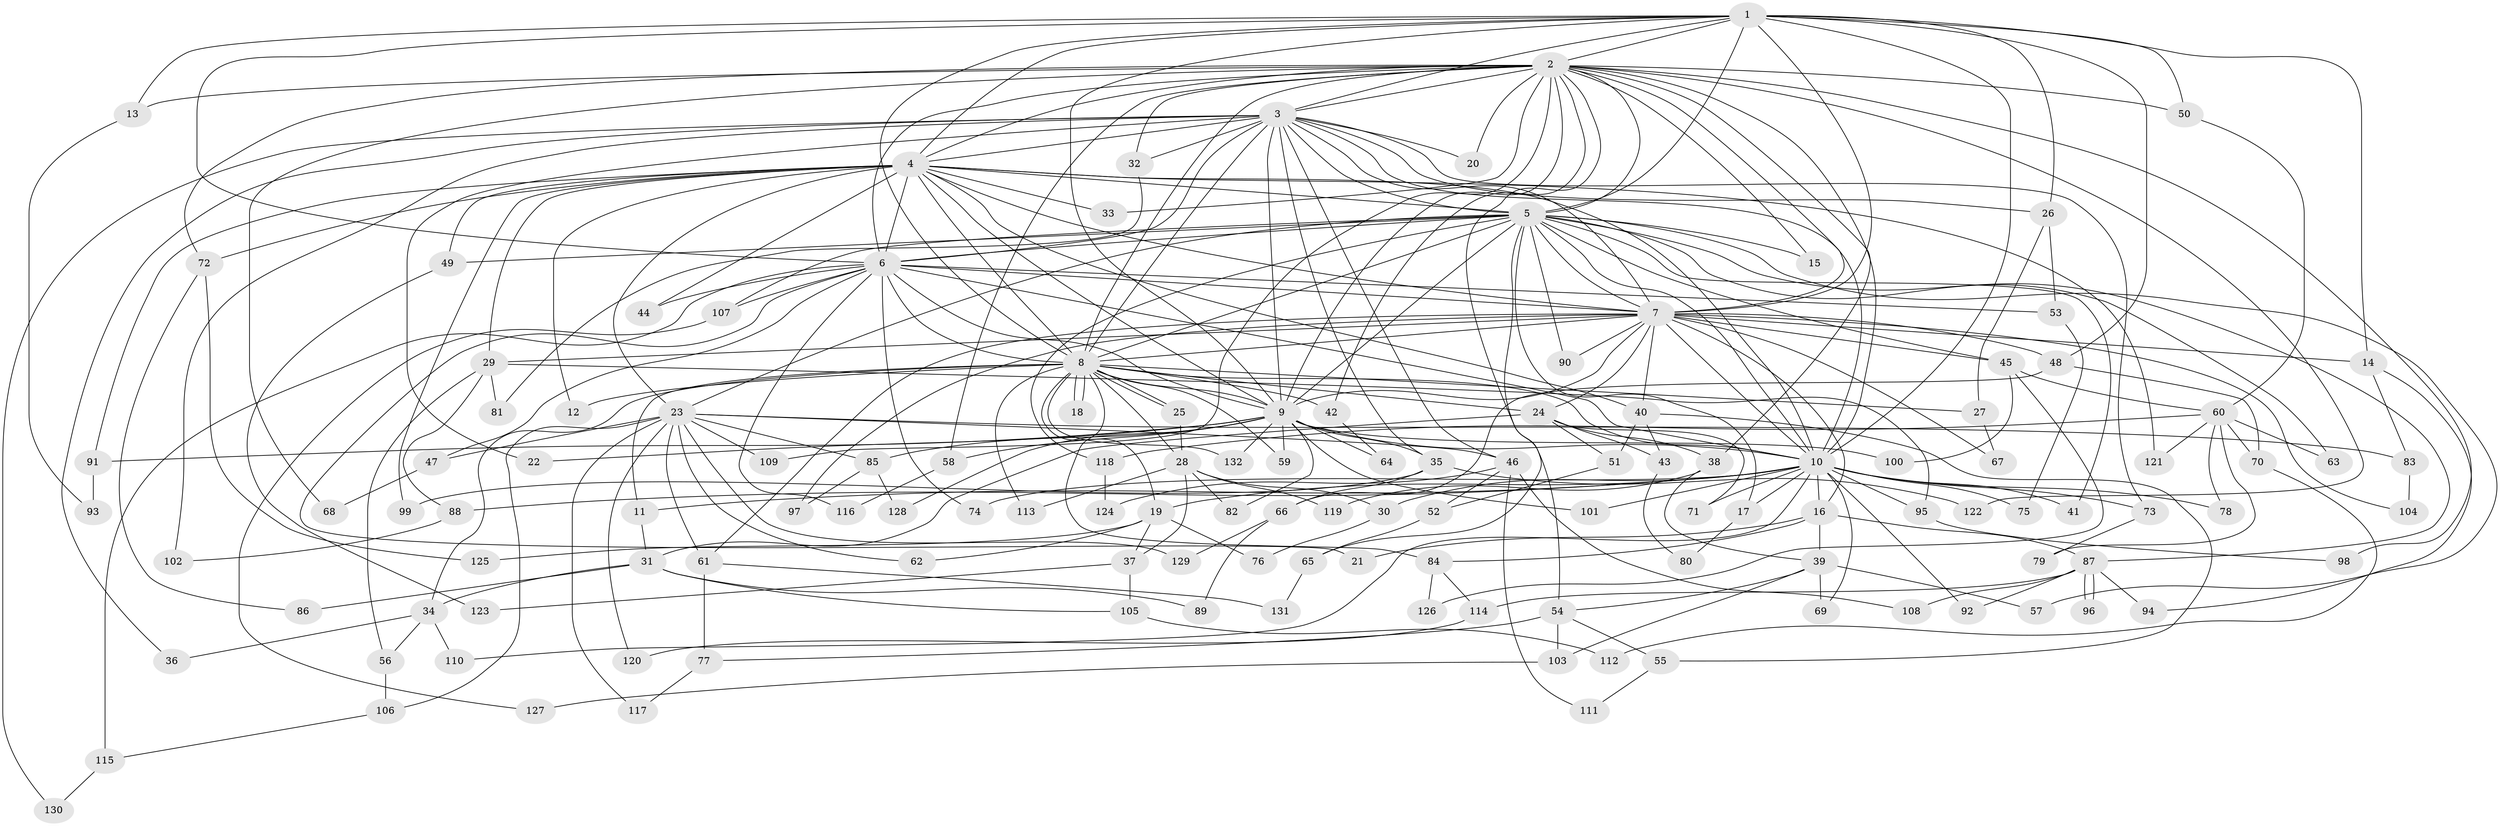 // coarse degree distribution, {12: 0.010309278350515464, 30: 0.010309278350515464, 19: 0.020618556701030927, 26: 0.010309278350515464, 18: 0.010309278350515464, 16: 0.010309278350515464, 24: 0.010309278350515464, 3: 0.24742268041237114, 2: 0.422680412371134, 4: 0.07216494845360824, 6: 0.07216494845360824, 1: 0.020618556701030927, 14: 0.010309278350515464, 11: 0.010309278350515464, 5: 0.041237113402061855, 8: 0.010309278350515464, 9: 0.010309278350515464}
// Generated by graph-tools (version 1.1) at 2025/51/02/27/25 19:51:47]
// undirected, 132 vertices, 289 edges
graph export_dot {
graph [start="1"]
  node [color=gray90,style=filled];
  1;
  2;
  3;
  4;
  5;
  6;
  7;
  8;
  9;
  10;
  11;
  12;
  13;
  14;
  15;
  16;
  17;
  18;
  19;
  20;
  21;
  22;
  23;
  24;
  25;
  26;
  27;
  28;
  29;
  30;
  31;
  32;
  33;
  34;
  35;
  36;
  37;
  38;
  39;
  40;
  41;
  42;
  43;
  44;
  45;
  46;
  47;
  48;
  49;
  50;
  51;
  52;
  53;
  54;
  55;
  56;
  57;
  58;
  59;
  60;
  61;
  62;
  63;
  64;
  65;
  66;
  67;
  68;
  69;
  70;
  71;
  72;
  73;
  74;
  75;
  76;
  77;
  78;
  79;
  80;
  81;
  82;
  83;
  84;
  85;
  86;
  87;
  88;
  89;
  90;
  91;
  92;
  93;
  94;
  95;
  96;
  97;
  98;
  99;
  100;
  101;
  102;
  103;
  104;
  105;
  106;
  107;
  108;
  109;
  110;
  111;
  112;
  113;
  114;
  115;
  116;
  117;
  118;
  119;
  120;
  121;
  122;
  123;
  124;
  125;
  126;
  127;
  128;
  129;
  130;
  131;
  132;
  1 -- 2;
  1 -- 3;
  1 -- 4;
  1 -- 5;
  1 -- 6;
  1 -- 7;
  1 -- 8;
  1 -- 9;
  1 -- 10;
  1 -- 13;
  1 -- 14;
  1 -- 26;
  1 -- 48;
  1 -- 50;
  2 -- 3;
  2 -- 4;
  2 -- 5;
  2 -- 6;
  2 -- 7;
  2 -- 8;
  2 -- 9;
  2 -- 10;
  2 -- 13;
  2 -- 15;
  2 -- 20;
  2 -- 32;
  2 -- 33;
  2 -- 38;
  2 -- 42;
  2 -- 50;
  2 -- 54;
  2 -- 58;
  2 -- 68;
  2 -- 72;
  2 -- 98;
  2 -- 109;
  2 -- 122;
  3 -- 4;
  3 -- 5;
  3 -- 6;
  3 -- 7;
  3 -- 8;
  3 -- 9;
  3 -- 10;
  3 -- 20;
  3 -- 22;
  3 -- 26;
  3 -- 32;
  3 -- 35;
  3 -- 36;
  3 -- 46;
  3 -- 73;
  3 -- 102;
  3 -- 130;
  4 -- 5;
  4 -- 6;
  4 -- 7;
  4 -- 8;
  4 -- 9;
  4 -- 10;
  4 -- 12;
  4 -- 23;
  4 -- 29;
  4 -- 33;
  4 -- 40;
  4 -- 44;
  4 -- 49;
  4 -- 72;
  4 -- 91;
  4 -- 99;
  4 -- 121;
  5 -- 6;
  5 -- 7;
  5 -- 8;
  5 -- 9;
  5 -- 10;
  5 -- 15;
  5 -- 17;
  5 -- 23;
  5 -- 41;
  5 -- 45;
  5 -- 49;
  5 -- 57;
  5 -- 63;
  5 -- 65;
  5 -- 87;
  5 -- 90;
  5 -- 107;
  5 -- 118;
  6 -- 7;
  6 -- 8;
  6 -- 9;
  6 -- 10;
  6 -- 21;
  6 -- 44;
  6 -- 47;
  6 -- 53;
  6 -- 74;
  6 -- 107;
  6 -- 115;
  6 -- 116;
  7 -- 8;
  7 -- 9;
  7 -- 10;
  7 -- 14;
  7 -- 16;
  7 -- 24;
  7 -- 29;
  7 -- 40;
  7 -- 45;
  7 -- 48;
  7 -- 61;
  7 -- 67;
  7 -- 90;
  7 -- 97;
  7 -- 104;
  8 -- 9;
  8 -- 10;
  8 -- 11;
  8 -- 12;
  8 -- 18;
  8 -- 18;
  8 -- 19;
  8 -- 24;
  8 -- 25;
  8 -- 25;
  8 -- 27;
  8 -- 28;
  8 -- 34;
  8 -- 42;
  8 -- 59;
  8 -- 84;
  8 -- 113;
  8 -- 132;
  9 -- 10;
  9 -- 22;
  9 -- 35;
  9 -- 58;
  9 -- 59;
  9 -- 64;
  9 -- 82;
  9 -- 85;
  9 -- 91;
  9 -- 100;
  9 -- 101;
  9 -- 128;
  9 -- 132;
  10 -- 11;
  10 -- 16;
  10 -- 17;
  10 -- 19;
  10 -- 30;
  10 -- 41;
  10 -- 69;
  10 -- 71;
  10 -- 73;
  10 -- 74;
  10 -- 75;
  10 -- 78;
  10 -- 88;
  10 -- 92;
  10 -- 95;
  10 -- 101;
  10 -- 110;
  11 -- 31;
  13 -- 93;
  14 -- 83;
  14 -- 94;
  16 -- 21;
  16 -- 39;
  16 -- 84;
  16 -- 87;
  17 -- 80;
  19 -- 37;
  19 -- 62;
  19 -- 76;
  19 -- 125;
  23 -- 46;
  23 -- 47;
  23 -- 61;
  23 -- 62;
  23 -- 83;
  23 -- 85;
  23 -- 106;
  23 -- 109;
  23 -- 117;
  23 -- 120;
  23 -- 129;
  24 -- 31;
  24 -- 38;
  24 -- 43;
  24 -- 51;
  24 -- 71;
  25 -- 28;
  26 -- 27;
  26 -- 53;
  27 -- 67;
  28 -- 30;
  28 -- 37;
  28 -- 82;
  28 -- 113;
  28 -- 119;
  29 -- 56;
  29 -- 81;
  29 -- 88;
  29 -- 95;
  30 -- 76;
  31 -- 34;
  31 -- 86;
  31 -- 89;
  31 -- 105;
  32 -- 81;
  34 -- 36;
  34 -- 56;
  34 -- 110;
  35 -- 66;
  35 -- 99;
  35 -- 122;
  37 -- 105;
  37 -- 123;
  38 -- 39;
  38 -- 119;
  39 -- 54;
  39 -- 57;
  39 -- 69;
  39 -- 103;
  40 -- 43;
  40 -- 51;
  40 -- 55;
  42 -- 64;
  43 -- 80;
  45 -- 60;
  45 -- 100;
  45 -- 126;
  46 -- 52;
  46 -- 108;
  46 -- 111;
  46 -- 124;
  47 -- 68;
  48 -- 66;
  48 -- 70;
  49 -- 123;
  50 -- 60;
  51 -- 52;
  52 -- 65;
  53 -- 75;
  54 -- 55;
  54 -- 77;
  54 -- 103;
  55 -- 111;
  56 -- 106;
  58 -- 116;
  60 -- 63;
  60 -- 70;
  60 -- 78;
  60 -- 79;
  60 -- 118;
  60 -- 121;
  61 -- 77;
  61 -- 131;
  65 -- 131;
  66 -- 89;
  66 -- 129;
  70 -- 112;
  72 -- 86;
  72 -- 125;
  73 -- 79;
  77 -- 117;
  83 -- 104;
  84 -- 114;
  84 -- 126;
  85 -- 97;
  85 -- 128;
  87 -- 92;
  87 -- 94;
  87 -- 96;
  87 -- 96;
  87 -- 108;
  87 -- 114;
  88 -- 102;
  91 -- 93;
  95 -- 98;
  103 -- 127;
  105 -- 112;
  106 -- 115;
  107 -- 127;
  114 -- 120;
  115 -- 130;
  118 -- 124;
}
